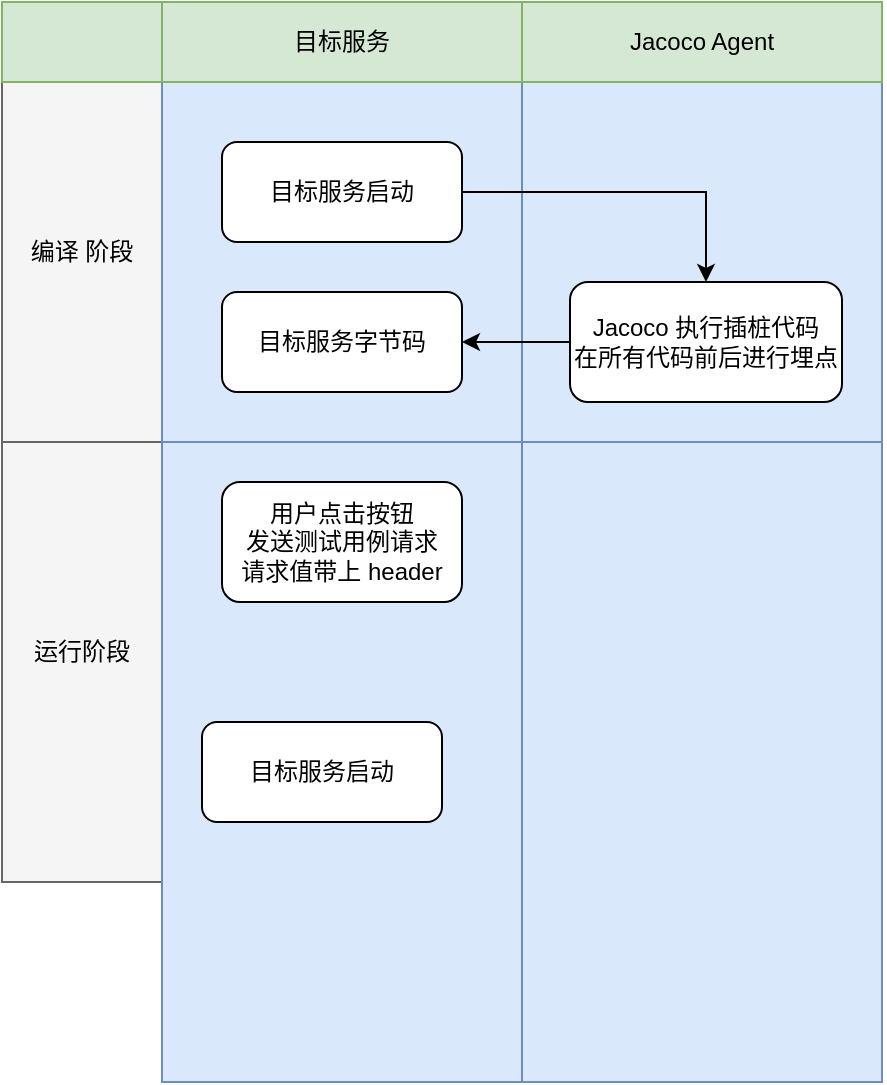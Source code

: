 <mxfile version="26.2.14">
  <diagram name="第 1 页" id="hXDU56195jEEBeuySwYf">
    <mxGraphModel dx="1418" dy="708" grid="1" gridSize="10" guides="1" tooltips="1" connect="1" arrows="1" fold="1" page="1" pageScale="1" pageWidth="827" pageHeight="1169" math="0" shadow="0">
      <root>
        <mxCell id="0" />
        <mxCell id="1" parent="0" />
        <mxCell id="kvxOHXNZiyXfdkXhn_nK-10" value="" style="rounded=0;whiteSpace=wrap;html=1;fillColor=#f5f5f5;fontColor=#333333;strokeColor=#666666;" vertex="1" parent="1">
          <mxGeometry x="70" y="70" width="440" height="220" as="geometry" />
        </mxCell>
        <mxCell id="kvxOHXNZiyXfdkXhn_nK-17" value="" style="rounded=0;whiteSpace=wrap;html=1;fillColor=#f5f5f5;fontColor=#333333;strokeColor=#666666;" vertex="1" parent="1">
          <mxGeometry x="70" y="290" width="440" height="220" as="geometry" />
        </mxCell>
        <mxCell id="kvxOHXNZiyXfdkXhn_nK-7" value="" style="rounded=0;whiteSpace=wrap;html=1;fillColor=#dae8fc;strokeColor=#6c8ebf;" vertex="1" parent="1">
          <mxGeometry x="330" y="80" width="180" height="530" as="geometry" />
        </mxCell>
        <mxCell id="kvxOHXNZiyXfdkXhn_nK-6" value="" style="rounded=0;whiteSpace=wrap;html=1;fillColor=#dae8fc;strokeColor=#6c8ebf;" vertex="1" parent="1">
          <mxGeometry x="150" y="80" width="180" height="530" as="geometry" />
        </mxCell>
        <mxCell id="kvxOHXNZiyXfdkXhn_nK-2" value="目标服务" style="rounded=0;whiteSpace=wrap;html=1;fillColor=#d5e8d4;strokeColor=#82b366;" vertex="1" parent="1">
          <mxGeometry x="150" y="70" width="180" height="40" as="geometry" />
        </mxCell>
        <mxCell id="kvxOHXNZiyXfdkXhn_nK-4" value="Jacoco Agent" style="rounded=0;whiteSpace=wrap;html=1;fillColor=#d5e8d4;strokeColor=#82b366;" vertex="1" parent="1">
          <mxGeometry x="330" y="70" width="180" height="40" as="geometry" />
        </mxCell>
        <mxCell id="kvxOHXNZiyXfdkXhn_nK-23" style="edgeStyle=orthogonalEdgeStyle;rounded=0;orthogonalLoop=1;jettySize=auto;html=1;entryX=0.5;entryY=0;entryDx=0;entryDy=0;" edge="1" parent="1" source="kvxOHXNZiyXfdkXhn_nK-8" target="kvxOHXNZiyXfdkXhn_nK-9">
          <mxGeometry relative="1" as="geometry" />
        </mxCell>
        <mxCell id="kvxOHXNZiyXfdkXhn_nK-8" value="目标服务启动" style="rounded=1;whiteSpace=wrap;html=1;" vertex="1" parent="1">
          <mxGeometry x="180" y="140" width="120" height="50" as="geometry" />
        </mxCell>
        <mxCell id="kvxOHXNZiyXfdkXhn_nK-9" value="Jacoco 执行插桩代码&lt;br&gt;在所有代码前后进行埋点" style="rounded=1;whiteSpace=wrap;html=1;" vertex="1" parent="1">
          <mxGeometry x="354" y="210" width="136" height="60" as="geometry" />
        </mxCell>
        <mxCell id="kvxOHXNZiyXfdkXhn_nK-11" value="编译 阶段" style="text;html=1;align=center;verticalAlign=middle;whiteSpace=wrap;rounded=0;" vertex="1" parent="1">
          <mxGeometry x="80" y="180" width="60" height="30" as="geometry" />
        </mxCell>
        <mxCell id="kvxOHXNZiyXfdkXhn_nK-12" value="" style="rounded=0;whiteSpace=wrap;html=1;fillColor=#d5e8d4;strokeColor=#82b366;" vertex="1" parent="1">
          <mxGeometry x="70" y="70" width="80" height="40" as="geometry" />
        </mxCell>
        <mxCell id="kvxOHXNZiyXfdkXhn_nK-15" value="" style="endArrow=classic;html=1;rounded=0;exitX=0;exitY=0.5;exitDx=0;exitDy=0;entryX=1;entryY=0.5;entryDx=0;entryDy=0;" edge="1" parent="1" source="kvxOHXNZiyXfdkXhn_nK-9" target="kvxOHXNZiyXfdkXhn_nK-16">
          <mxGeometry width="50" height="50" relative="1" as="geometry">
            <mxPoint x="30" y="420" as="sourcePoint" />
            <mxPoint x="80" y="370" as="targetPoint" />
          </mxGeometry>
        </mxCell>
        <mxCell id="kvxOHXNZiyXfdkXhn_nK-16" value="目标服务字节码" style="rounded=1;whiteSpace=wrap;html=1;" vertex="1" parent="1">
          <mxGeometry x="180" y="215" width="120" height="50" as="geometry" />
        </mxCell>
        <mxCell id="kvxOHXNZiyXfdkXhn_nK-18" value="运行阶段" style="text;html=1;align=center;verticalAlign=middle;whiteSpace=wrap;rounded=0;" vertex="1" parent="1">
          <mxGeometry x="80" y="380" width="60" height="30" as="geometry" />
        </mxCell>
        <mxCell id="kvxOHXNZiyXfdkXhn_nK-19" value="用户点击按钮&lt;br&gt;发送测试用例请求&lt;br&gt;请求值带上 header" style="rounded=1;whiteSpace=wrap;html=1;" vertex="1" parent="1">
          <mxGeometry x="180" y="310" width="120" height="60" as="geometry" />
        </mxCell>
        <mxCell id="kvxOHXNZiyXfdkXhn_nK-20" value="" style="endArrow=none;html=1;rounded=0;fillColor=#dae8fc;strokeColor=#6c8ebf;" edge="1" parent="1">
          <mxGeometry width="50" height="50" relative="1" as="geometry">
            <mxPoint x="150" y="290" as="sourcePoint" />
            <mxPoint x="510" y="290" as="targetPoint" />
          </mxGeometry>
        </mxCell>
        <mxCell id="kvxOHXNZiyXfdkXhn_nK-22" value="目标服务启动" style="rounded=1;whiteSpace=wrap;html=1;" vertex="1" parent="1">
          <mxGeometry x="170" y="430" width="120" height="50" as="geometry" />
        </mxCell>
      </root>
    </mxGraphModel>
  </diagram>
</mxfile>
